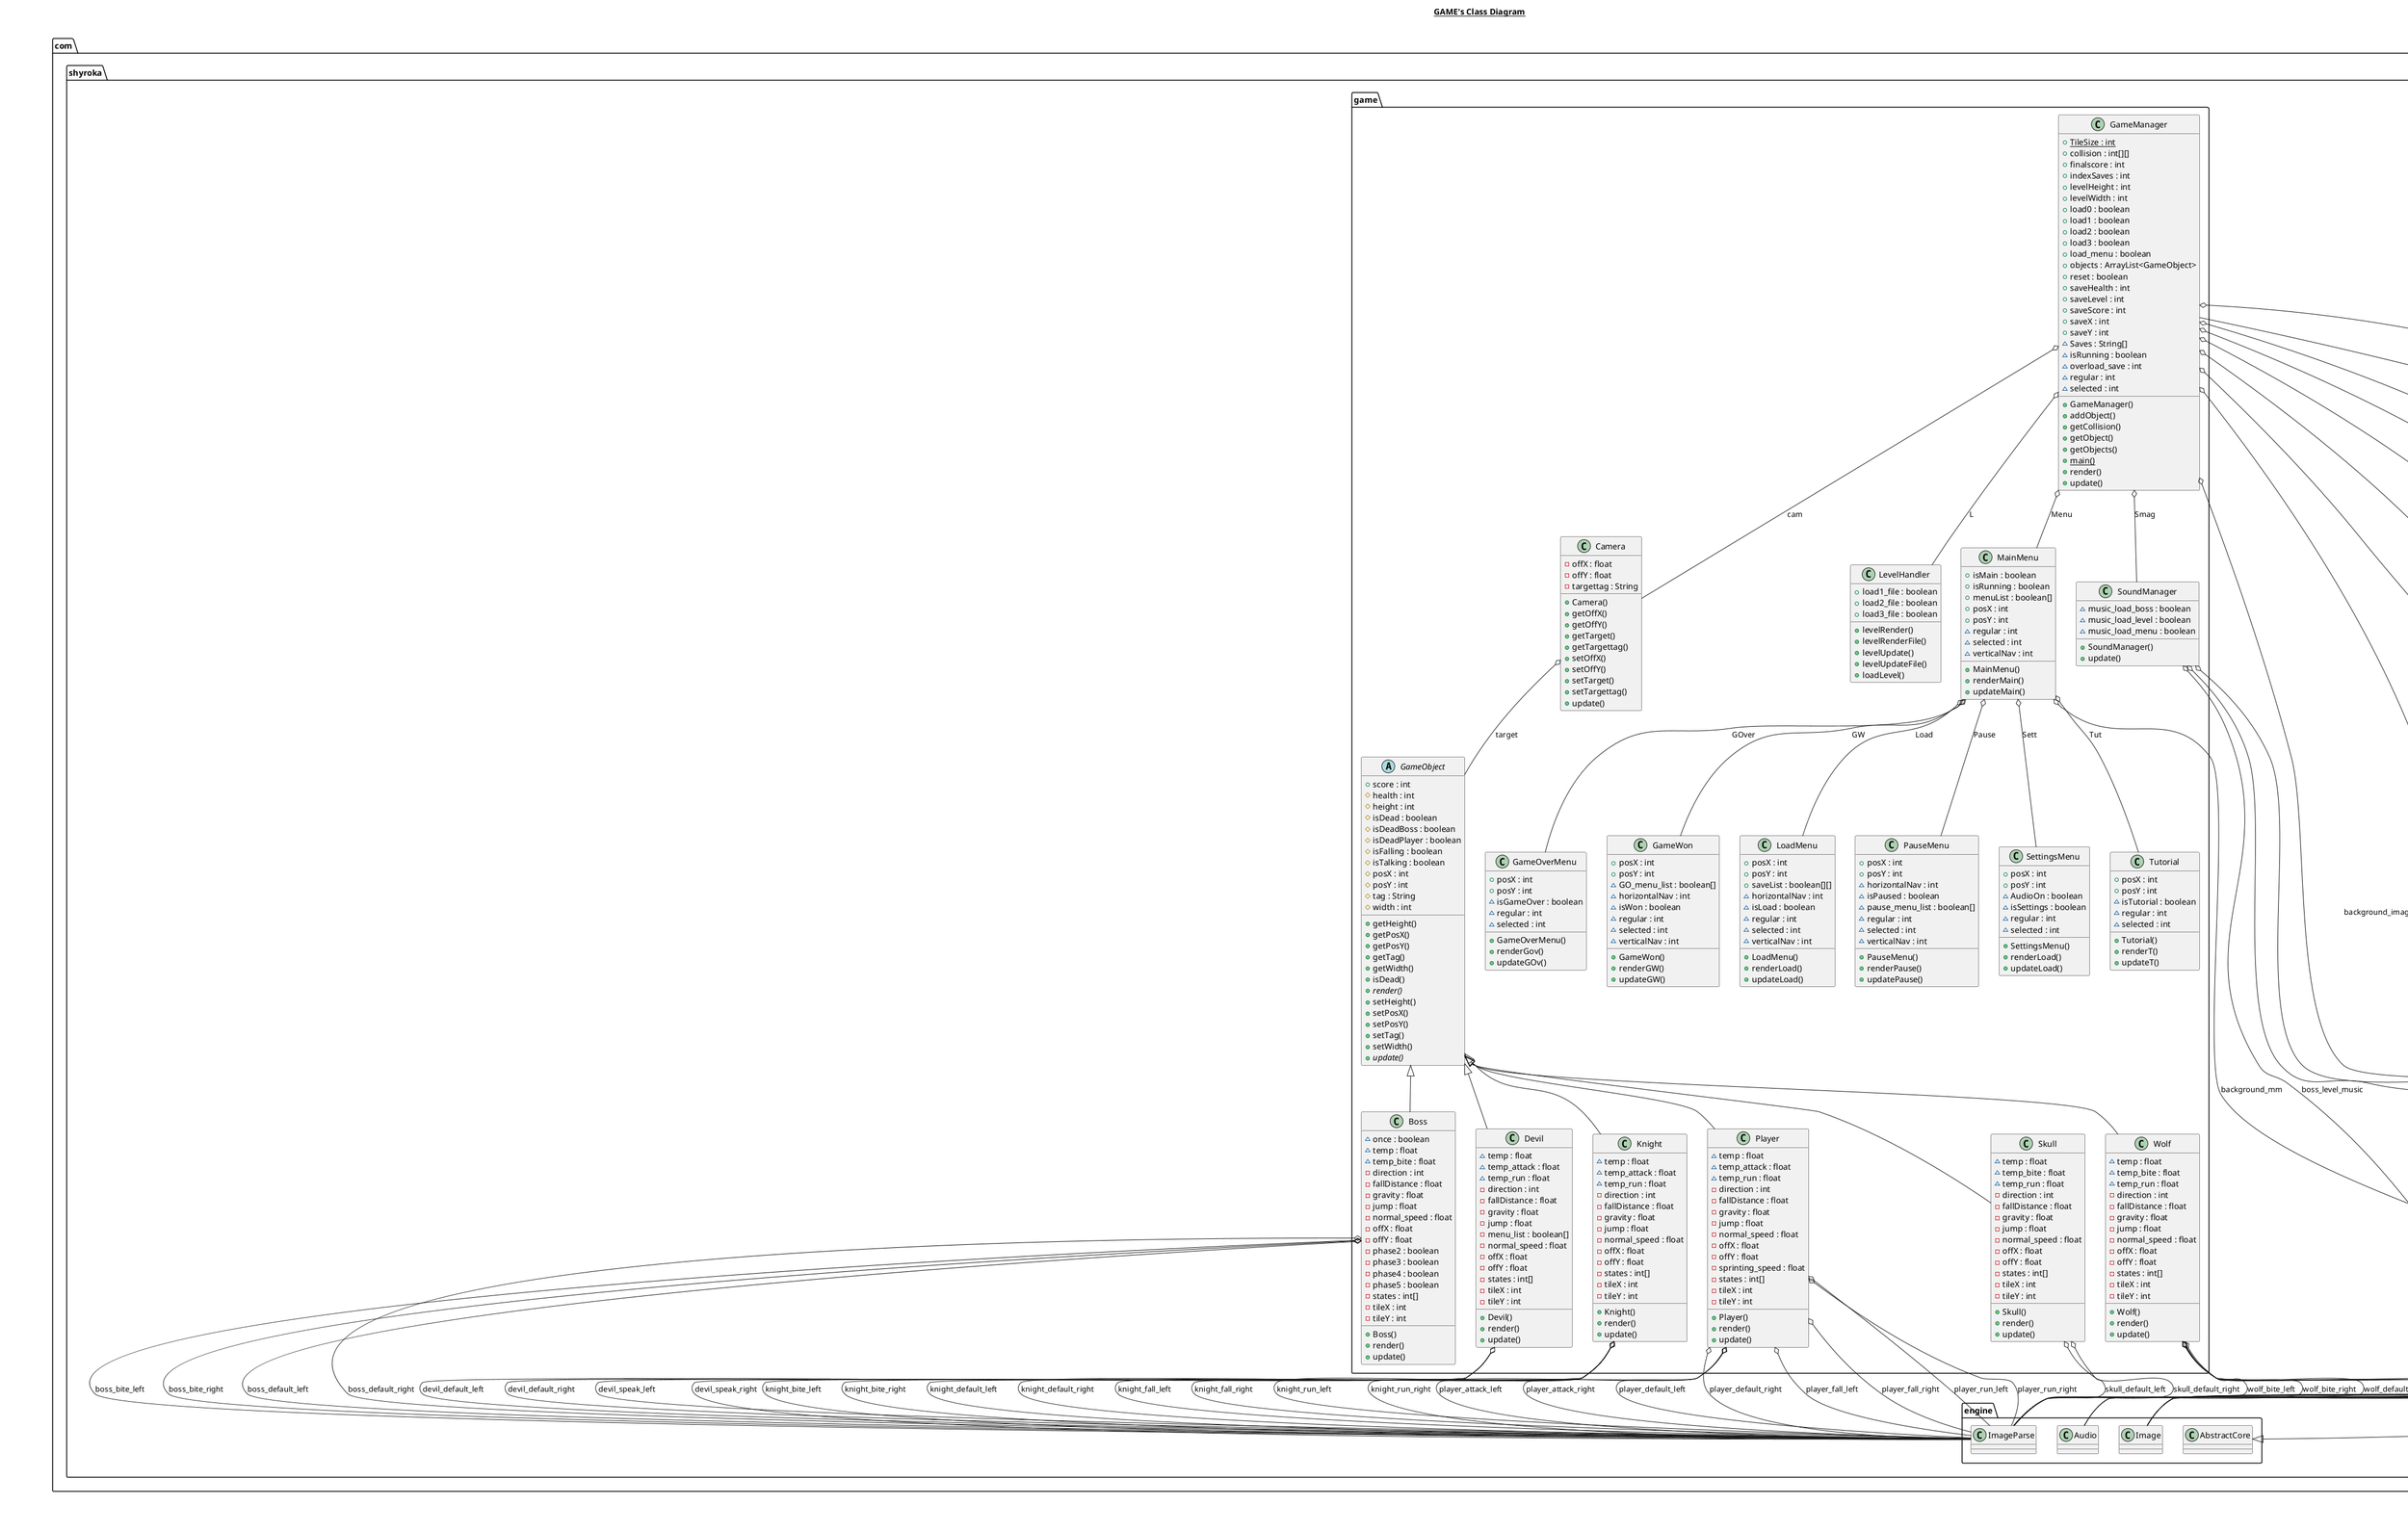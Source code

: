 @startuml

title __GAME's Class Diagram__\n

  namespace com.shyroka.game {
    class com.shyroka.game.Boss {
        ~ once : boolean
        ~ temp : float
        ~ temp_bite : float
        - direction : int
        - fallDistance : float
        - gravity : float
        - jump : float
        - normal_speed : float
        - offX : float
        - offY : float
        - phase2 : boolean
        - phase3 : boolean
        - phase4 : boolean
        - phase5 : boolean
        - states : int[]
        - tileX : int
        - tileY : int
        + Boss()
        + render()
        + update()
    }
  }
  

  namespace com.shyroka.game {
    class com.shyroka.game.Camera {
        - offX : float
        - offY : float
        - targettag : String
        + Camera()
        + getOffX()
        + getOffY()
        + getTarget()
        + getTargettag()
        + setOffX()
        + setOffY()
        + setTarget()
        + setTargettag()
        + update()
    }
  }
  

  namespace com.shyroka.game {
    class com.shyroka.game.Devil {
        ~ temp : float
        ~ temp_attack : float
        ~ temp_run : float
        - direction : int
        - fallDistance : float
        - gravity : float
        - jump : float
        - menu_list : boolean[]
        - normal_speed : float
        - offX : float
        - offY : float
        - states : int[]
        - tileX : int
        - tileY : int
        + Devil()
        + render()
        + update()
    }
  }
  

  namespace com.shyroka.game {
    class com.shyroka.game.GameManager {
        {static} + TileSize : int
        + collision : int[][]
        + finalscore : int
        + indexSaves : int
        + levelHeight : int
        + levelWidth : int
        + load0 : boolean
        + load1 : boolean
        + load2 : boolean
        + load3 : boolean
        + load_menu : boolean
        + objects : ArrayList<GameObject>
        + reset : boolean
        + saveHealth : int
        + saveLevel : int
        + saveScore : int
        + saveX : int
        + saveY : int
        ~ Saves : String[]
        ~ isRunning : boolean
        ~ overload_save : int
        ~ regular : int
        ~ selected : int
        + GameManager()
        + addObject()
        + getCollision()
        + getObject()
        + getObjects()
        {static} + main()
        + render()
        + update()
    }
  }
  

  namespace com.shyroka.game {
    abstract class com.shyroka.game.GameObject {
        + score : int
        # health : int
        # height : int
        # isDead : boolean
        # isDeadBoss : boolean
        # isDeadPlayer : boolean
        # isFalling : boolean
        # isTalking : boolean
        # posX : int
        # posY : int
        # tag : String
        # width : int
        + getHeight()
        + getPosX()
        + getPosY()
        + getTag()
        + getWidth()
        + isDead()
        {abstract} + render()
        + setHeight()
        + setPosX()
        + setPosY()
        + setTag()
        + setWidth()
        {abstract} + update()
    }
  }
  

  namespace com.shyroka.game {
    class com.shyroka.game.GameOverMenu {
        + posX : int
        + posY : int
        ~ isGameOver : boolean
        ~ regular : int
        ~ selected : int
        + GameOverMenu()
        + renderGov()
        + updateGOv()
    }
  }
  

  namespace com.shyroka.game {
    class com.shyroka.game.GameWon {
        + posX : int
        + posY : int
        ~ GO_menu_list : boolean[]
        ~ horizontalNav : int
        ~ isWon : boolean
        ~ regular : int
        ~ selected : int
        ~ verticalNav : int
        + GameWon()
        + renderGW()
        + updateGW()
    }
  }
  

  namespace com.shyroka.game {
    class com.shyroka.game.Knight {
        ~ temp : float
        ~ temp_attack : float
        ~ temp_run : float
        - direction : int
        - fallDistance : float
        - gravity : float
        - jump : float
        - normal_speed : float
        - offX : float
        - offY : float
        - states : int[]
        - tileX : int
        - tileY : int
        + Knight()
        + render()
        + update()
    }
  }
  

  namespace com.shyroka.game {
    class com.shyroka.game.LevelHandler {
        + load1_file : boolean
        + load2_file : boolean
        + load3_file : boolean
        + levelRender()
        + levelRenderFile()
        + levelUpdate()
        + levelUpdateFile()
        + loadLevel()
    }
  }
  

  namespace com.shyroka.game {
    class com.shyroka.game.LoadMenu {
        + posX : int
        + posY : int
        + saveList : boolean[][]
        ~ horizontalNav : int
        ~ isLoad : boolean
        ~ regular : int
        ~ selected : int
        ~ verticalNav : int
        + LoadMenu()
        + renderLoad()
        + updateLoad()
    }
  }
  

  namespace com.shyroka.game {
    class com.shyroka.game.MainMenu {
        + isMain : boolean
        + isRunning : boolean
        + menuList : boolean[]
        + posX : int
        + posY : int
        ~ regular : int
        ~ selected : int
        ~ verticalNav : int
        + MainMenu()
        + renderMain()
        + updateMain()
    }
  }
  

  namespace com.shyroka.game {
    class com.shyroka.game.PauseMenu {
        + posX : int
        + posY : int
        ~ horizontalNav : int
        ~ isPaused : boolean
        ~ pause_menu_list : boolean[]
        ~ regular : int
        ~ selected : int
        ~ verticalNav : int
        + PauseMenu()
        + renderPause()
        + updatePause()
    }
  }
  

  namespace com.shyroka.game {
    class com.shyroka.game.Player {
        ~ temp : float
        ~ temp_attack : float
        ~ temp_run : float
        - direction : int
        - fallDistance : float
        - gravity : float
        - jump : float
        - normal_speed : float
        - offX : float
        - offY : float
        - sprinting_speed : float
        - states : int[]
        - tileX : int
        - tileY : int
        + Player()
        + render()
        + update()
    }
  }
  

  namespace com.shyroka.game {
    class com.shyroka.game.SettingsMenu {
        + posX : int
        + posY : int
        ~ AudioOn : boolean
        ~ isSettings : boolean
        ~ regular : int
        ~ selected : int
        + SettingsMenu()
        + renderLoad()
        + updateLoad()
    }
  }
  

  namespace com.shyroka.game {
    class com.shyroka.game.Skull {
        ~ temp : float
        ~ temp_bite : float
        ~ temp_run : float
        - direction : int
        - fallDistance : float
        - gravity : float
        - jump : float
        - normal_speed : float
        - offX : float
        - offY : float
        - states : int[]
        - tileX : int
        - tileY : int
        + Skull()
        + render()
        + update()
    }
  }
  

  namespace com.shyroka.game {
    class com.shyroka.game.SoundManager {
        ~ music_load_boss : boolean
        ~ music_load_level : boolean
        ~ music_load_menu : boolean
        + SoundManager()
        + update()
    }
  }
  

  namespace com.shyroka.game {
    class com.shyroka.game.Tutorial {
        + posX : int
        + posY : int
        ~ isTutorial : boolean
        ~ regular : int
        ~ selected : int
        + Tutorial()
        + renderT()
        + updateT()
    }
  }
  

  namespace com.shyroka.game {
    class com.shyroka.game.Wolf {
        ~ temp : float
        ~ temp_bite : float
        ~ temp_run : float
        - direction : int
        - fallDistance : float
        - gravity : float
        - jump : float
        - normal_speed : float
        - offX : float
        - offY : float
        - states : int[]
        - tileX : int
        - tileY : int
        + Wolf()
        + render()
        + update()
    }
  }
  

  com.shyroka.game.Boss -up-|> com.shyroka.game.GameObject
  com.shyroka.game.Boss o-- com.shyroka.engine.ImageParse : boss_bite_left
  com.shyroka.game.Boss o-- com.shyroka.engine.ImageParse : boss_bite_right
  com.shyroka.game.Boss o-- com.shyroka.engine.ImageParse : boss_default_left
  com.shyroka.game.Boss o-- com.shyroka.engine.ImageParse : boss_default_right
  com.shyroka.game.Camera o-- com.shyroka.game.GameObject : target
  com.shyroka.game.Devil -up-|> com.shyroka.game.GameObject
  com.shyroka.game.Devil o-- com.shyroka.engine.ImageParse : devil_default_left
  com.shyroka.game.Devil o-- com.shyroka.engine.ImageParse : devil_default_right
  com.shyroka.game.Devil o-- com.shyroka.engine.ImageParse : devil_speak_left
  com.shyroka.game.Devil o-- com.shyroka.engine.ImageParse : devil_speak_right
  com.shyroka.game.GameManager -up-|> com.shyroka.engine.AbstractCore
  com.shyroka.game.GameManager o-- com.shyroka.engine.Image : background_image1
  com.shyroka.game.GameManager o-- com.shyroka.game.Camera : cam
  com.shyroka.game.GameManager o-- com.shyroka.engine.Image : logo_image
  com.shyroka.game.GameManager o-- com.shyroka.engine.Image : tile_image_1
  com.shyroka.game.GameManager o-- com.shyroka.engine.Image : tile_image_2
  com.shyroka.game.GameManager o-- com.shyroka.engine.Image : tile_image_3
  com.shyroka.game.GameManager o-- com.shyroka.engine.Image : tile_image_4
  com.shyroka.game.GameManager o-- com.shyroka.engine.Image : tile_image_5
  com.shyroka.game.GameManager o-- com.shyroka.game.LevelHandler : L
  com.shyroka.game.GameManager o-- com.shyroka.game.MainMenu : Menu
  com.shyroka.game.GameManager o-- com.shyroka.game.SoundManager : Smag
  com.shyroka.game.GameManager o-- com.shyroka.sql_save.Game_Server : saveDB
  com.shyroka.game.Knight -up-|> com.shyroka.game.GameObject
  com.shyroka.game.Knight o-- com.shyroka.engine.ImageParse : knight_bite_left
  com.shyroka.game.Knight o-- com.shyroka.engine.ImageParse : knight_bite_right
  com.shyroka.game.Knight o-- com.shyroka.engine.ImageParse : knight_default_left
  com.shyroka.game.Knight o-- com.shyroka.engine.ImageParse : knight_default_right
  com.shyroka.game.Knight o-- com.shyroka.engine.ImageParse : knight_fall_left
  com.shyroka.game.Knight o-- com.shyroka.engine.ImageParse : knight_fall_right
  com.shyroka.game.Knight o-- com.shyroka.engine.ImageParse : knight_run_left
  com.shyroka.game.Knight o-- com.shyroka.engine.ImageParse : knight_run_right
  com.shyroka.game.MainMenu o-- com.shyroka.engine.Image : background_mm
  com.shyroka.game.MainMenu o-- com.shyroka.game.GameOverMenu : GOver
  com.shyroka.game.MainMenu o-- com.shyroka.game.GameWon : GW
  com.shyroka.game.MainMenu o-- com.shyroka.game.LoadMenu : Load
  com.shyroka.game.MainMenu o-- com.shyroka.game.PauseMenu : Pause
  com.shyroka.game.MainMenu o-- com.shyroka.game.SettingsMenu : Sett
  com.shyroka.game.MainMenu o-- com.shyroka.game.Tutorial : Tut
  com.shyroka.game.Player -up-|> com.shyroka.game.GameObject
  com.shyroka.game.Player o-- com.shyroka.engine.ImageParse : player_attack_left
  com.shyroka.game.Player o-- com.shyroka.engine.ImageParse : player_attack_right
  com.shyroka.game.Player o-- com.shyroka.engine.ImageParse : player_default_left
  com.shyroka.game.Player o-- com.shyroka.engine.ImageParse : player_default_right
  com.shyroka.game.Player o-- com.shyroka.engine.ImageParse : player_fall_left
  com.shyroka.game.Player o-- com.shyroka.engine.ImageParse : player_fall_right
  com.shyroka.game.Player o-- com.shyroka.engine.ImageParse : player_run_left
  com.shyroka.game.Player o-- com.shyroka.engine.ImageParse : player_run_right
  com.shyroka.game.Skull -up-|> com.shyroka.game.GameObject
  com.shyroka.game.Skull o-- com.shyroka.engine.ImageParse : skull_default_left
  com.shyroka.game.Skull o-- com.shyroka.engine.ImageParse : skull_default_right
  com.shyroka.game.SoundManager o-- com.shyroka.engine.Audio : boss_level_music
  com.shyroka.game.SoundManager o-- com.shyroka.engine.Audio : level_music
  com.shyroka.game.SoundManager o-- com.shyroka.engine.Audio : main_menu_music
  com.shyroka.game.Wolf -up-|> com.shyroka.game.GameObject
  com.shyroka.game.Wolf o-- com.shyroka.engine.ImageParse : wolf_bite_left
  com.shyroka.game.Wolf o-- com.shyroka.engine.ImageParse : wolf_bite_right
  com.shyroka.game.Wolf o-- com.shyroka.engine.ImageParse : wolf_default_left
  com.shyroka.game.Wolf o-- com.shyroka.engine.ImageParse : wolf_default_right
  com.shyroka.game.Wolf o-- com.shyroka.engine.ImageParse : wolf_fall_left
  com.shyroka.game.Wolf o-- com.shyroka.engine.ImageParse : wolf_fall_right
  com.shyroka.game.Wolf o-- com.shyroka.engine.ImageParse : wolf_run_left
  com.shyroka.game.Wolf o-- com.shyroka.engine.ImageParse : wolf_run_right


right footer


PlantUML diagram generated by SketchIt! (https://bitbucket.org/pmesmeur/sketch.it)
For more information about this tool, please contact philippe.mesmeur@gmail.com
endfooter

@enduml
